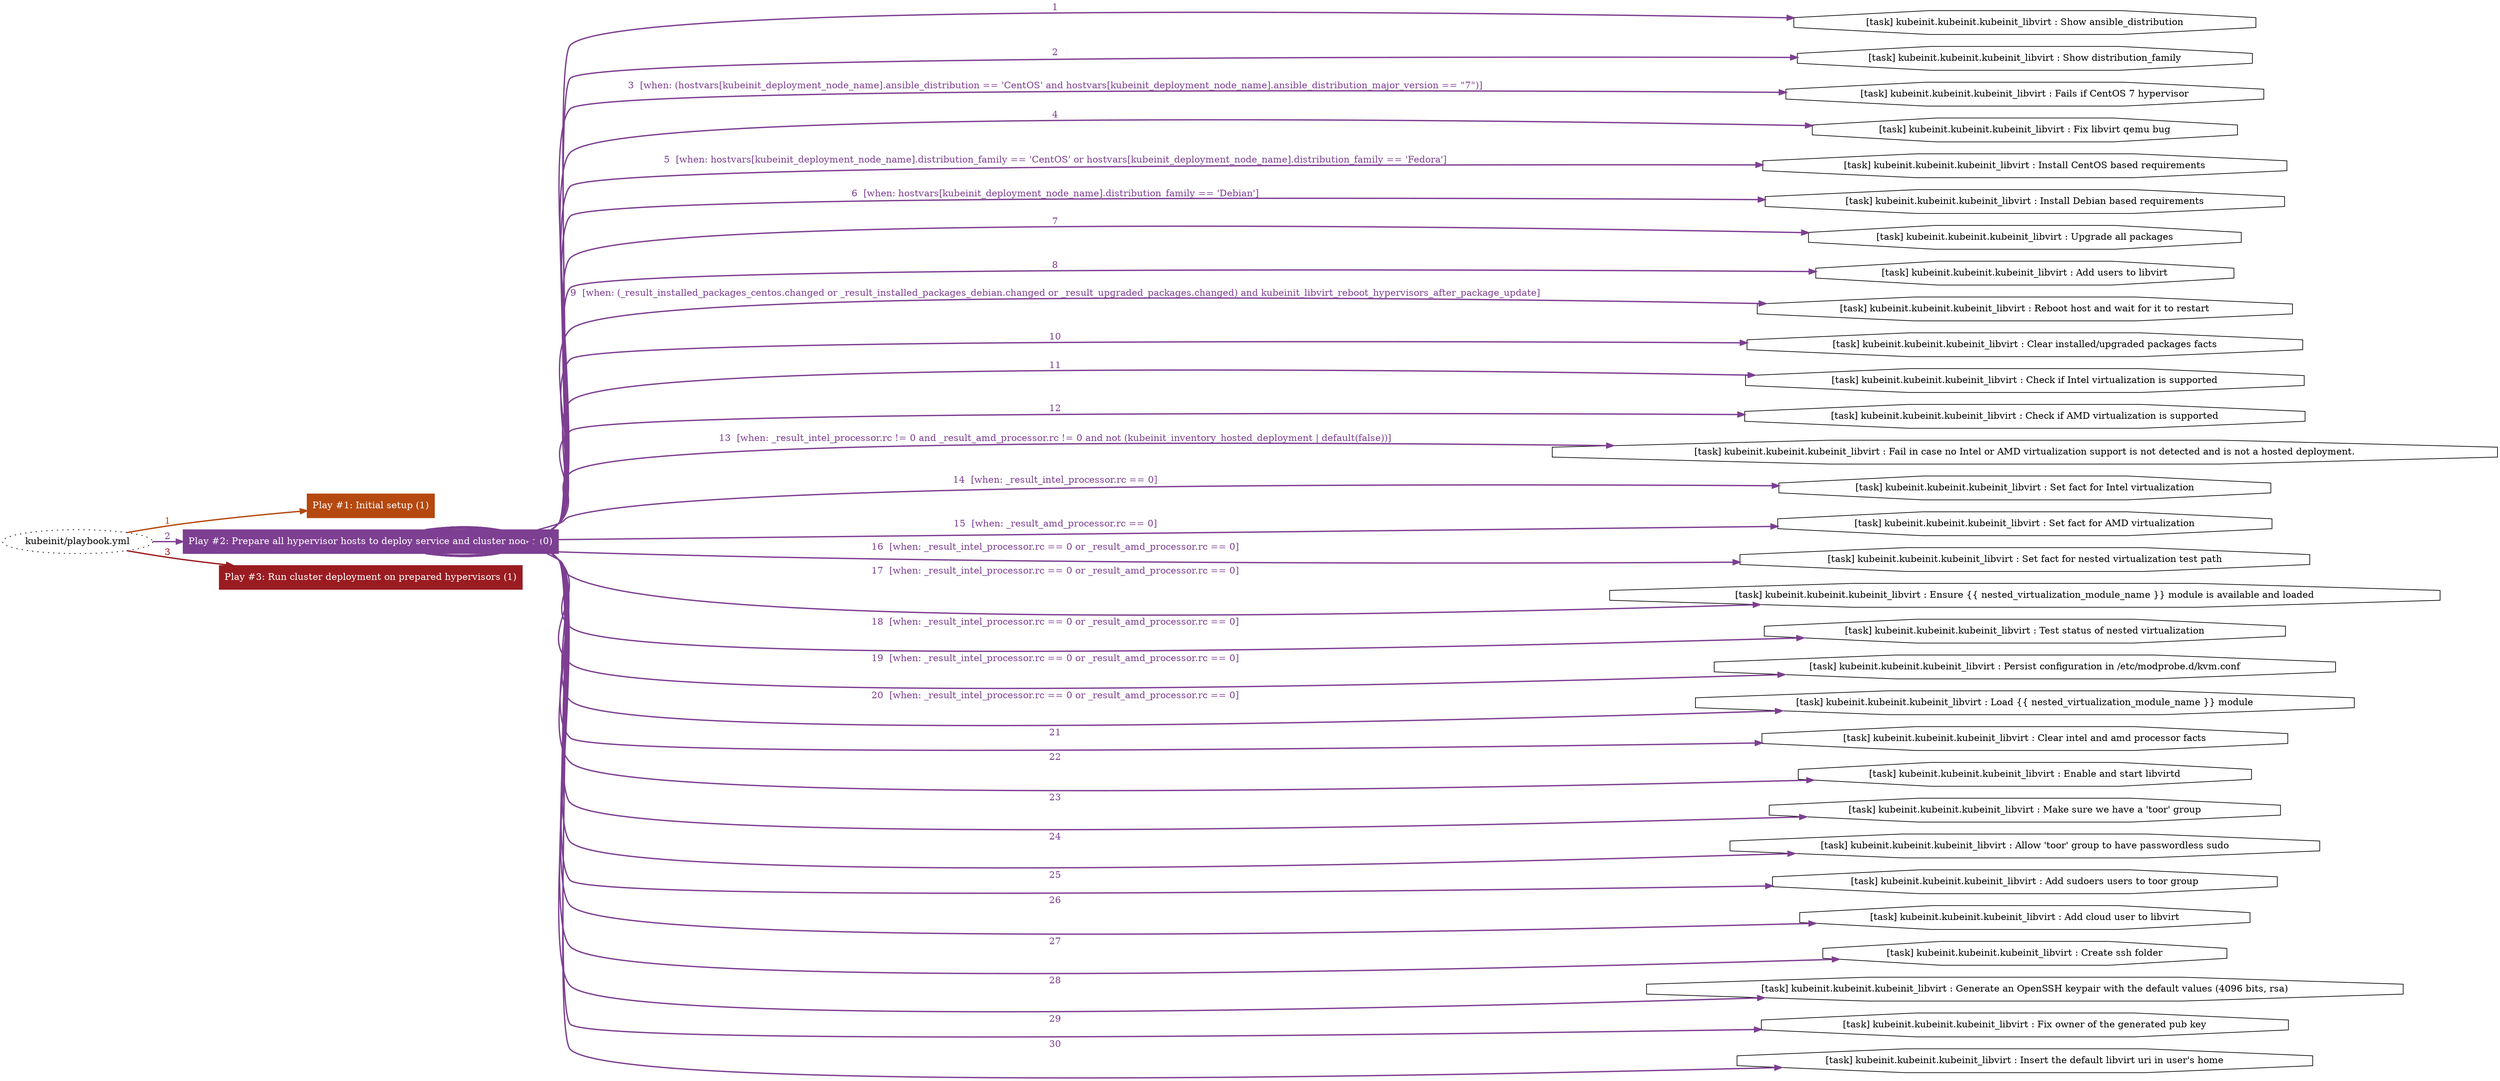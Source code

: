digraph "kubeinit/playbook.yml "{
	graph [concentrate=true ordering=in rankdir=LR ratio=fill]
	edge [esep=5 sep=10]
	"kubeinit/playbook.yml" [id=root_node style=dotted]
	subgraph "Play #1: Initial setup (1) "{
		"Play #1: Initial setup (1)" [color="#b54910" fontcolor="#ffffff" id="play_b746f286-09c3-476d-a40e-33e7e8ce77d8" shape=box style=filled tooltip=localhost]
		"kubeinit/playbook.yml" -> "Play #1: Initial setup (1)" [label=1 color="#b54910" fontcolor="#b54910" id="edge_8b64e432-9ba9-4378-8860-c107e5d1d76b" style=bold]
	}
	subgraph "Play #2: Prepare all hypervisor hosts to deploy service and cluster nodes (0) "{
		"Play #2: Prepare all hypervisor hosts to deploy service and cluster nodes (0)" [color="#7d3f91" fontcolor="#ffffff" id="play_99e8e09e-bd6e-4e29-942a-3ea6620e52b3" shape=box style=filled tooltip=""]
		"kubeinit/playbook.yml" -> "Play #2: Prepare all hypervisor hosts to deploy service and cluster nodes (0)" [label=2 color="#7d3f91" fontcolor="#7d3f91" id="edge_daf17ed6-b845-490e-864a-80d8993d2bb9" style=bold]
		"task_4423c73f-39af-4feb-9531-fe32cfd03961" [label="[task] kubeinit.kubeinit.kubeinit_libvirt : Show ansible_distribution" id="task_4423c73f-39af-4feb-9531-fe32cfd03961" shape=octagon tooltip="[task] kubeinit.kubeinit.kubeinit_libvirt : Show ansible_distribution"]
		"Play #2: Prepare all hypervisor hosts to deploy service and cluster nodes (0)" -> "task_4423c73f-39af-4feb-9531-fe32cfd03961" [label=1 color="#7d3f91" fontcolor="#7d3f91" id="edge_c71abfae-ea9c-4f68-b416-dfef2f518e73" style=bold]
		"task_83a964b0-b53e-4759-9034-0bbbf0c3da25" [label="[task] kubeinit.kubeinit.kubeinit_libvirt : Show distribution_family" id="task_83a964b0-b53e-4759-9034-0bbbf0c3da25" shape=octagon tooltip="[task] kubeinit.kubeinit.kubeinit_libvirt : Show distribution_family"]
		"Play #2: Prepare all hypervisor hosts to deploy service and cluster nodes (0)" -> "task_83a964b0-b53e-4759-9034-0bbbf0c3da25" [label=2 color="#7d3f91" fontcolor="#7d3f91" id="edge_f88e6e39-671c-4e9e-aac4-ceffc9cc9eba" style=bold]
		"task_0fc1e4b2-f8f0-41ce-a2a1-aa09d20bbc35" [label="[task] kubeinit.kubeinit.kubeinit_libvirt : Fails if CentOS 7 hypervisor" id="task_0fc1e4b2-f8f0-41ce-a2a1-aa09d20bbc35" shape=octagon tooltip="[task] kubeinit.kubeinit.kubeinit_libvirt : Fails if CentOS 7 hypervisor"]
		"Play #2: Prepare all hypervisor hosts to deploy service and cluster nodes (0)" -> "task_0fc1e4b2-f8f0-41ce-a2a1-aa09d20bbc35" [label="3  [when: (hostvars[kubeinit_deployment_node_name].ansible_distribution == 'CentOS' and hostvars[kubeinit_deployment_node_name].ansible_distribution_major_version == \"7\")]" color="#7d3f91" fontcolor="#7d3f91" id="edge_953ebae8-9eed-46f6-8475-258e30d478ac" style=bold]
		"task_e5d1c0ff-5705-4081-974e-cce7c4a72949" [label="[task] kubeinit.kubeinit.kubeinit_libvirt : Fix libvirt qemu bug" id="task_e5d1c0ff-5705-4081-974e-cce7c4a72949" shape=octagon tooltip="[task] kubeinit.kubeinit.kubeinit_libvirt : Fix libvirt qemu bug"]
		"Play #2: Prepare all hypervisor hosts to deploy service and cluster nodes (0)" -> "task_e5d1c0ff-5705-4081-974e-cce7c4a72949" [label=4 color="#7d3f91" fontcolor="#7d3f91" id="edge_9f678eee-9449-4ba0-80fa-f3695b994cf5" style=bold]
		"task_2e5dfab4-0fbe-4f2e-9d6c-a0b665076947" [label="[task] kubeinit.kubeinit.kubeinit_libvirt : Install CentOS based requirements" id="task_2e5dfab4-0fbe-4f2e-9d6c-a0b665076947" shape=octagon tooltip="[task] kubeinit.kubeinit.kubeinit_libvirt : Install CentOS based requirements"]
		"Play #2: Prepare all hypervisor hosts to deploy service and cluster nodes (0)" -> "task_2e5dfab4-0fbe-4f2e-9d6c-a0b665076947" [label="5  [when: hostvars[kubeinit_deployment_node_name].distribution_family == 'CentOS' or hostvars[kubeinit_deployment_node_name].distribution_family == 'Fedora']" color="#7d3f91" fontcolor="#7d3f91" id="edge_58823fd4-aead-4e1d-ba2f-f4f31ba043eb" style=bold]
		"task_ba1a104d-8249-4bc0-9e90-f3bff096b18d" [label="[task] kubeinit.kubeinit.kubeinit_libvirt : Install Debian based requirements" id="task_ba1a104d-8249-4bc0-9e90-f3bff096b18d" shape=octagon tooltip="[task] kubeinit.kubeinit.kubeinit_libvirt : Install Debian based requirements"]
		"Play #2: Prepare all hypervisor hosts to deploy service and cluster nodes (0)" -> "task_ba1a104d-8249-4bc0-9e90-f3bff096b18d" [label="6  [when: hostvars[kubeinit_deployment_node_name].distribution_family == 'Debian']" color="#7d3f91" fontcolor="#7d3f91" id="edge_613cdf29-a161-4ab3-a042-13ff2ec2e044" style=bold]
		"task_ca276fd2-5c1c-49c8-947f-0fabfd2b07bc" [label="[task] kubeinit.kubeinit.kubeinit_libvirt : Upgrade all packages" id="task_ca276fd2-5c1c-49c8-947f-0fabfd2b07bc" shape=octagon tooltip="[task] kubeinit.kubeinit.kubeinit_libvirt : Upgrade all packages"]
		"Play #2: Prepare all hypervisor hosts to deploy service and cluster nodes (0)" -> "task_ca276fd2-5c1c-49c8-947f-0fabfd2b07bc" [label=7 color="#7d3f91" fontcolor="#7d3f91" id="edge_1ba794bd-9090-45b3-9d2a-d9973dd60419" style=bold]
		"task_c72edc74-d886-49b1-939a-3eb6d43f14ec" [label="[task] kubeinit.kubeinit.kubeinit_libvirt : Add users to libvirt" id="task_c72edc74-d886-49b1-939a-3eb6d43f14ec" shape=octagon tooltip="[task] kubeinit.kubeinit.kubeinit_libvirt : Add users to libvirt"]
		"Play #2: Prepare all hypervisor hosts to deploy service and cluster nodes (0)" -> "task_c72edc74-d886-49b1-939a-3eb6d43f14ec" [label=8 color="#7d3f91" fontcolor="#7d3f91" id="edge_254c1923-44d4-47b6-b014-d50dc13484de" style=bold]
		"task_7380e8f1-3390-415f-90a8-976f06511b0a" [label="[task] kubeinit.kubeinit.kubeinit_libvirt : Reboot host and wait for it to restart" id="task_7380e8f1-3390-415f-90a8-976f06511b0a" shape=octagon tooltip="[task] kubeinit.kubeinit.kubeinit_libvirt : Reboot host and wait for it to restart"]
		"Play #2: Prepare all hypervisor hosts to deploy service and cluster nodes (0)" -> "task_7380e8f1-3390-415f-90a8-976f06511b0a" [label="9  [when: (_result_installed_packages_centos.changed or _result_installed_packages_debian.changed or _result_upgraded_packages.changed) and kubeinit_libvirt_reboot_hypervisors_after_package_update]" color="#7d3f91" fontcolor="#7d3f91" id="edge_97ce4659-e408-4995-8698-664a1de1f7f4" style=bold]
		"task_aa04da0d-6498-4d44-89dc-8d1cb2c0675b" [label="[task] kubeinit.kubeinit.kubeinit_libvirt : Clear installed/upgraded packages facts" id="task_aa04da0d-6498-4d44-89dc-8d1cb2c0675b" shape=octagon tooltip="[task] kubeinit.kubeinit.kubeinit_libvirt : Clear installed/upgraded packages facts"]
		"Play #2: Prepare all hypervisor hosts to deploy service and cluster nodes (0)" -> "task_aa04da0d-6498-4d44-89dc-8d1cb2c0675b" [label=10 color="#7d3f91" fontcolor="#7d3f91" id="edge_586262a7-206b-474a-83b6-8844176ddcb2" style=bold]
		"task_dc21f2b0-1ea0-48e5-8e0d-319bf0e3b5c4" [label="[task] kubeinit.kubeinit.kubeinit_libvirt : Check if Intel virtualization is supported" id="task_dc21f2b0-1ea0-48e5-8e0d-319bf0e3b5c4" shape=octagon tooltip="[task] kubeinit.kubeinit.kubeinit_libvirt : Check if Intel virtualization is supported"]
		"Play #2: Prepare all hypervisor hosts to deploy service and cluster nodes (0)" -> "task_dc21f2b0-1ea0-48e5-8e0d-319bf0e3b5c4" [label=11 color="#7d3f91" fontcolor="#7d3f91" id="edge_e47b77ae-7bf2-4096-9f62-473e600a5552" style=bold]
		"task_6c92da04-793e-4eb5-a513-3ddc8597693b" [label="[task] kubeinit.kubeinit.kubeinit_libvirt : Check if AMD virtualization is supported" id="task_6c92da04-793e-4eb5-a513-3ddc8597693b" shape=octagon tooltip="[task] kubeinit.kubeinit.kubeinit_libvirt : Check if AMD virtualization is supported"]
		"Play #2: Prepare all hypervisor hosts to deploy service and cluster nodes (0)" -> "task_6c92da04-793e-4eb5-a513-3ddc8597693b" [label=12 color="#7d3f91" fontcolor="#7d3f91" id="edge_75132ebb-894a-4190-8784-c4c4174676e7" style=bold]
		"task_a4100ec3-153c-4cef-88da-8fb6d92007d3" [label="[task] kubeinit.kubeinit.kubeinit_libvirt : Fail in case no Intel or AMD virtualization support is not detected and is not a hosted deployment." id="task_a4100ec3-153c-4cef-88da-8fb6d92007d3" shape=octagon tooltip="[task] kubeinit.kubeinit.kubeinit_libvirt : Fail in case no Intel or AMD virtualization support is not detected and is not a hosted deployment."]
		"Play #2: Prepare all hypervisor hosts to deploy service and cluster nodes (0)" -> "task_a4100ec3-153c-4cef-88da-8fb6d92007d3" [label="13  [when: _result_intel_processor.rc != 0 and _result_amd_processor.rc != 0 and not (kubeinit_inventory_hosted_deployment | default(false))]" color="#7d3f91" fontcolor="#7d3f91" id="edge_16055787-d2e6-4566-9b9a-0fc60b335be3" style=bold]
		"task_2bb07fa9-fd59-4cb0-aac9-c81a7430dd67" [label="[task] kubeinit.kubeinit.kubeinit_libvirt : Set fact for Intel virtualization" id="task_2bb07fa9-fd59-4cb0-aac9-c81a7430dd67" shape=octagon tooltip="[task] kubeinit.kubeinit.kubeinit_libvirt : Set fact for Intel virtualization"]
		"Play #2: Prepare all hypervisor hosts to deploy service and cluster nodes (0)" -> "task_2bb07fa9-fd59-4cb0-aac9-c81a7430dd67" [label="14  [when: _result_intel_processor.rc == 0]" color="#7d3f91" fontcolor="#7d3f91" id="edge_405a3d8c-9ba8-4a9c-ad68-f027bc19df9f" style=bold]
		"task_b0f1cc3b-dca9-4c42-b321-a78bc0c15f41" [label="[task] kubeinit.kubeinit.kubeinit_libvirt : Set fact for AMD virtualization" id="task_b0f1cc3b-dca9-4c42-b321-a78bc0c15f41" shape=octagon tooltip="[task] kubeinit.kubeinit.kubeinit_libvirt : Set fact for AMD virtualization"]
		"Play #2: Prepare all hypervisor hosts to deploy service and cluster nodes (0)" -> "task_b0f1cc3b-dca9-4c42-b321-a78bc0c15f41" [label="15  [when: _result_amd_processor.rc == 0]" color="#7d3f91" fontcolor="#7d3f91" id="edge_0ee3f5c9-0a66-4690-82a9-ff36f3a17474" style=bold]
		"task_e5f60e32-b83d-4bc2-ae53-e05e2b988e8a" [label="[task] kubeinit.kubeinit.kubeinit_libvirt : Set fact for nested virtualization test path" id="task_e5f60e32-b83d-4bc2-ae53-e05e2b988e8a" shape=octagon tooltip="[task] kubeinit.kubeinit.kubeinit_libvirt : Set fact for nested virtualization test path"]
		"Play #2: Prepare all hypervisor hosts to deploy service and cluster nodes (0)" -> "task_e5f60e32-b83d-4bc2-ae53-e05e2b988e8a" [label="16  [when: _result_intel_processor.rc == 0 or _result_amd_processor.rc == 0]" color="#7d3f91" fontcolor="#7d3f91" id="edge_ebf46410-6884-4fae-9c0f-4dc2d034770b" style=bold]
		"task_0218167f-7c00-4259-a7e9-08ce4f924188" [label="[task] kubeinit.kubeinit.kubeinit_libvirt : Ensure {{ nested_virtualization_module_name }} module is available and loaded" id="task_0218167f-7c00-4259-a7e9-08ce4f924188" shape=octagon tooltip="[task] kubeinit.kubeinit.kubeinit_libvirt : Ensure {{ nested_virtualization_module_name }} module is available and loaded"]
		"Play #2: Prepare all hypervisor hosts to deploy service and cluster nodes (0)" -> "task_0218167f-7c00-4259-a7e9-08ce4f924188" [label="17  [when: _result_intel_processor.rc == 0 or _result_amd_processor.rc == 0]" color="#7d3f91" fontcolor="#7d3f91" id="edge_8e3f5966-b366-454b-b77e-eea1aa9d8251" style=bold]
		"task_011304e3-ed59-450b-b6e2-77fe9a4db74a" [label="[task] kubeinit.kubeinit.kubeinit_libvirt : Test status of nested virtualization" id="task_011304e3-ed59-450b-b6e2-77fe9a4db74a" shape=octagon tooltip="[task] kubeinit.kubeinit.kubeinit_libvirt : Test status of nested virtualization"]
		"Play #2: Prepare all hypervisor hosts to deploy service and cluster nodes (0)" -> "task_011304e3-ed59-450b-b6e2-77fe9a4db74a" [label="18  [when: _result_intel_processor.rc == 0 or _result_amd_processor.rc == 0]" color="#7d3f91" fontcolor="#7d3f91" id="edge_edc0a53a-c5cf-49b3-9fa3-c6a4e37aa109" style=bold]
		"task_e9a28fe4-be61-476d-a56d-630cb56ee4d1" [label="[task] kubeinit.kubeinit.kubeinit_libvirt : Persist configuration in /etc/modprobe.d/kvm.conf" id="task_e9a28fe4-be61-476d-a56d-630cb56ee4d1" shape=octagon tooltip="[task] kubeinit.kubeinit.kubeinit_libvirt : Persist configuration in /etc/modprobe.d/kvm.conf"]
		"Play #2: Prepare all hypervisor hosts to deploy service and cluster nodes (0)" -> "task_e9a28fe4-be61-476d-a56d-630cb56ee4d1" [label="19  [when: _result_intel_processor.rc == 0 or _result_amd_processor.rc == 0]" color="#7d3f91" fontcolor="#7d3f91" id="edge_811ead4e-edcc-4d31-984c-fa6d8261f7f1" style=bold]
		"task_a73fa367-8d65-49d6-b439-f4301e858c63" [label="[task] kubeinit.kubeinit.kubeinit_libvirt : Load {{ nested_virtualization_module_name }} module" id="task_a73fa367-8d65-49d6-b439-f4301e858c63" shape=octagon tooltip="[task] kubeinit.kubeinit.kubeinit_libvirt : Load {{ nested_virtualization_module_name }} module"]
		"Play #2: Prepare all hypervisor hosts to deploy service and cluster nodes (0)" -> "task_a73fa367-8d65-49d6-b439-f4301e858c63" [label="20  [when: _result_intel_processor.rc == 0 or _result_amd_processor.rc == 0]" color="#7d3f91" fontcolor="#7d3f91" id="edge_18b38fff-db17-4f35-a79e-2174b362204a" style=bold]
		"task_15c80e0a-f376-440a-a4aa-a57d60654fba" [label="[task] kubeinit.kubeinit.kubeinit_libvirt : Clear intel and amd processor facts" id="task_15c80e0a-f376-440a-a4aa-a57d60654fba" shape=octagon tooltip="[task] kubeinit.kubeinit.kubeinit_libvirt : Clear intel and amd processor facts"]
		"Play #2: Prepare all hypervisor hosts to deploy service and cluster nodes (0)" -> "task_15c80e0a-f376-440a-a4aa-a57d60654fba" [label=21 color="#7d3f91" fontcolor="#7d3f91" id="edge_e78f27d4-032e-4018-adba-ad7f002021de" style=bold]
		"task_211896d1-2e09-449e-aeab-5fb609585bfa" [label="[task] kubeinit.kubeinit.kubeinit_libvirt : Enable and start libvirtd" id="task_211896d1-2e09-449e-aeab-5fb609585bfa" shape=octagon tooltip="[task] kubeinit.kubeinit.kubeinit_libvirt : Enable and start libvirtd"]
		"Play #2: Prepare all hypervisor hosts to deploy service and cluster nodes (0)" -> "task_211896d1-2e09-449e-aeab-5fb609585bfa" [label=22 color="#7d3f91" fontcolor="#7d3f91" id="edge_bb43af9e-b918-42d6-add6-a89993f406f1" style=bold]
		"task_3e313f18-c511-4f28-974a-5d955536c2bc" [label="[task] kubeinit.kubeinit.kubeinit_libvirt : Make sure we have a 'toor' group" id="task_3e313f18-c511-4f28-974a-5d955536c2bc" shape=octagon tooltip="[task] kubeinit.kubeinit.kubeinit_libvirt : Make sure we have a 'toor' group"]
		"Play #2: Prepare all hypervisor hosts to deploy service and cluster nodes (0)" -> "task_3e313f18-c511-4f28-974a-5d955536c2bc" [label=23 color="#7d3f91" fontcolor="#7d3f91" id="edge_df141fb0-adfd-4533-a11d-1e18b88e51f9" style=bold]
		"task_a7cd1a47-a1b1-4586-a7c1-51d48c66ba8a" [label="[task] kubeinit.kubeinit.kubeinit_libvirt : Allow 'toor' group to have passwordless sudo" id="task_a7cd1a47-a1b1-4586-a7c1-51d48c66ba8a" shape=octagon tooltip="[task] kubeinit.kubeinit.kubeinit_libvirt : Allow 'toor' group to have passwordless sudo"]
		"Play #2: Prepare all hypervisor hosts to deploy service and cluster nodes (0)" -> "task_a7cd1a47-a1b1-4586-a7c1-51d48c66ba8a" [label=24 color="#7d3f91" fontcolor="#7d3f91" id="edge_cb7076a3-3c23-41d9-b91e-0a838e7b8f6a" style=bold]
		"task_66981bec-50b6-4e6a-b31c-9c270b7aee8d" [label="[task] kubeinit.kubeinit.kubeinit_libvirt : Add sudoers users to toor group" id="task_66981bec-50b6-4e6a-b31c-9c270b7aee8d" shape=octagon tooltip="[task] kubeinit.kubeinit.kubeinit_libvirt : Add sudoers users to toor group"]
		"Play #2: Prepare all hypervisor hosts to deploy service and cluster nodes (0)" -> "task_66981bec-50b6-4e6a-b31c-9c270b7aee8d" [label=25 color="#7d3f91" fontcolor="#7d3f91" id="edge_0d031c4b-1cdc-458e-acea-100e018b9758" style=bold]
		"task_b0777d11-8d21-44d9-9038-4990e7514f46" [label="[task] kubeinit.kubeinit.kubeinit_libvirt : Add cloud user to libvirt" id="task_b0777d11-8d21-44d9-9038-4990e7514f46" shape=octagon tooltip="[task] kubeinit.kubeinit.kubeinit_libvirt : Add cloud user to libvirt"]
		"Play #2: Prepare all hypervisor hosts to deploy service and cluster nodes (0)" -> "task_b0777d11-8d21-44d9-9038-4990e7514f46" [label=26 color="#7d3f91" fontcolor="#7d3f91" id="edge_36cb6eaa-3ce2-4422-92a9-6475065ac596" style=bold]
		"task_fd1ad3f3-41bd-439b-915a-b1a4f2014225" [label="[task] kubeinit.kubeinit.kubeinit_libvirt : Create ssh folder" id="task_fd1ad3f3-41bd-439b-915a-b1a4f2014225" shape=octagon tooltip="[task] kubeinit.kubeinit.kubeinit_libvirt : Create ssh folder"]
		"Play #2: Prepare all hypervisor hosts to deploy service and cluster nodes (0)" -> "task_fd1ad3f3-41bd-439b-915a-b1a4f2014225" [label=27 color="#7d3f91" fontcolor="#7d3f91" id="edge_04f7657f-7d10-42ac-acba-2a4817ad073b" style=bold]
		"task_8f426c1c-1347-4583-86fe-1eb85a0abcac" [label="[task] kubeinit.kubeinit.kubeinit_libvirt : Generate an OpenSSH keypair with the default values (4096 bits, rsa)" id="task_8f426c1c-1347-4583-86fe-1eb85a0abcac" shape=octagon tooltip="[task] kubeinit.kubeinit.kubeinit_libvirt : Generate an OpenSSH keypair with the default values (4096 bits, rsa)"]
		"Play #2: Prepare all hypervisor hosts to deploy service and cluster nodes (0)" -> "task_8f426c1c-1347-4583-86fe-1eb85a0abcac" [label=28 color="#7d3f91" fontcolor="#7d3f91" id="edge_78330c61-9174-434d-9929-3abc4db035d5" style=bold]
		"task_1fd5eceb-27cd-4cb9-babf-5e1538c4bf13" [label="[task] kubeinit.kubeinit.kubeinit_libvirt : Fix owner of the generated pub key" id="task_1fd5eceb-27cd-4cb9-babf-5e1538c4bf13" shape=octagon tooltip="[task] kubeinit.kubeinit.kubeinit_libvirt : Fix owner of the generated pub key"]
		"Play #2: Prepare all hypervisor hosts to deploy service and cluster nodes (0)" -> "task_1fd5eceb-27cd-4cb9-babf-5e1538c4bf13" [label=29 color="#7d3f91" fontcolor="#7d3f91" id="edge_7c69de3d-7a02-4425-8bd0-229e40df834f" style=bold]
		"task_846d75ce-99b5-46ea-be17-52418a23315b" [label="[task] kubeinit.kubeinit.kubeinit_libvirt : Insert the default libvirt uri in user's home" id="task_846d75ce-99b5-46ea-be17-52418a23315b" shape=octagon tooltip="[task] kubeinit.kubeinit.kubeinit_libvirt : Insert the default libvirt uri in user's home"]
		"Play #2: Prepare all hypervisor hosts to deploy service and cluster nodes (0)" -> "task_846d75ce-99b5-46ea-be17-52418a23315b" [label=30 color="#7d3f91" fontcolor="#7d3f91" id="edge_8ebac133-1b2f-48bf-8191-6cdfd1493042" style=bold]
	}
	subgraph "Play #3: Run cluster deployment on prepared hypervisors (1) "{
		"Play #3: Run cluster deployment on prepared hypervisors (1)" [color="#9a1c21" fontcolor="#ffffff" id="play_89b49929-512a-4bd2-9cf2-21eca4b61eb1" shape=box style=filled tooltip=localhost]
		"kubeinit/playbook.yml" -> "Play #3: Run cluster deployment on prepared hypervisors (1)" [label=3 color="#9a1c21" fontcolor="#9a1c21" id="edge_26e9c025-13d3-46a8-b4ef-c951c44ede4f" style=bold]
	}
}
